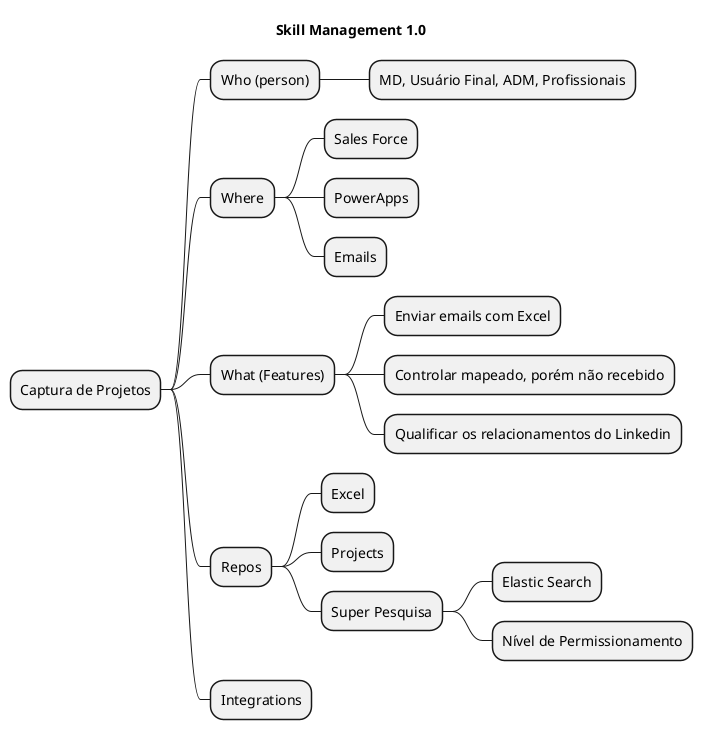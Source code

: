 @startmindmap skill-management-1.0

title Skill Management 1.0

* Captura de Projetos
** Who (person)
*** MD, Usuário Final, ADM, Profissionais

** Where
*** Sales Force
*** PowerApps
*** Emails

** What (Features)
*** Enviar emails com Excel
*** Controlar mapeado, porém não recebido
*** Qualificar os relacionamentos do Linkedin


** Repos
*** Excel
*** Projects
*** Super Pesquisa
**** Elastic Search
**** Nível de Permissionamento

** Integrations

@endmindmap
